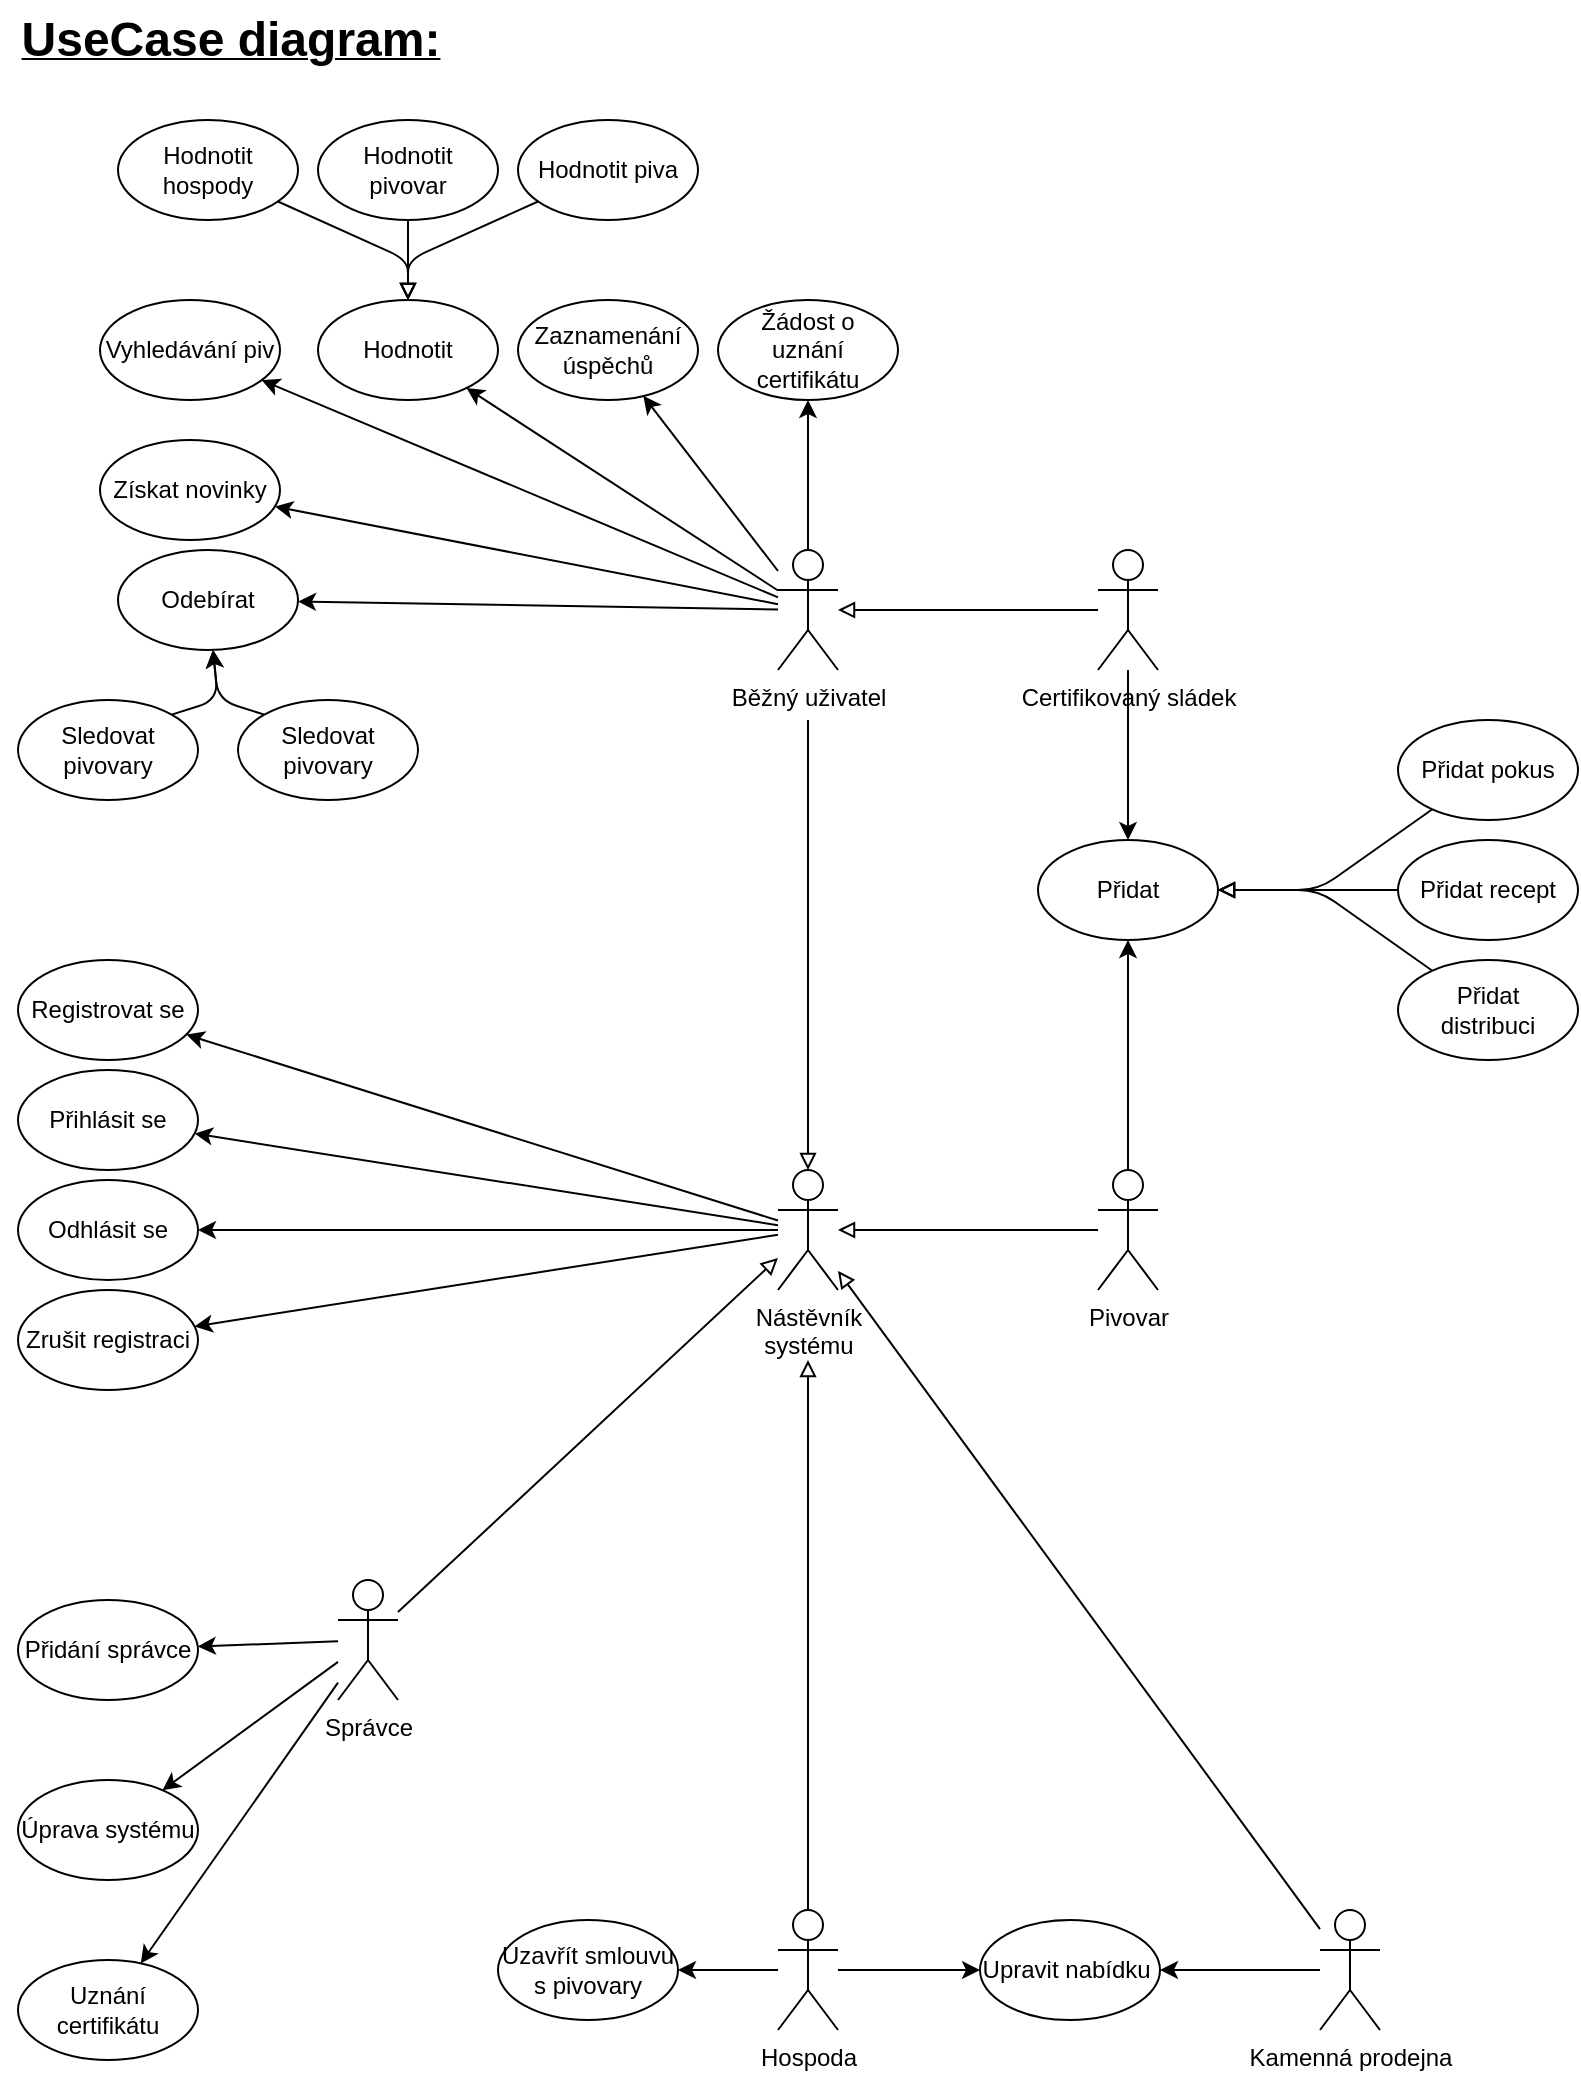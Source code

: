 <mxfile version="22.1.2" type="device">
  <diagram id="3fsTWa04-VPi2OxSYWGI" name="Page-1">
    <mxGraphModel dx="2573" dy="1003" grid="1" gridSize="10" guides="1" tooltips="1" connect="1" arrows="1" fold="1" page="1" pageScale="1" pageWidth="850" pageHeight="1100" math="0" shadow="0">
      <root>
        <mxCell id="0" />
        <mxCell id="1" parent="0" />
        <mxCell id="18" style="edgeStyle=none;html=1;" parent="1" source="2" target="59" edge="1">
          <mxGeometry relative="1" as="geometry" />
        </mxCell>
        <mxCell id="19" style="edgeStyle=none;html=1;" parent="1" source="2" target="5" edge="1">
          <mxGeometry relative="1" as="geometry" />
        </mxCell>
        <mxCell id="20" style="edgeStyle=none;html=1;" parent="1" source="2" target="6" edge="1">
          <mxGeometry relative="1" as="geometry" />
        </mxCell>
        <mxCell id="21" style="edgeStyle=none;html=1;" parent="1" source="2" target="7" edge="1">
          <mxGeometry relative="1" as="geometry" />
        </mxCell>
        <mxCell id="22" style="edgeStyle=none;html=1;" parent="1" source="2" target="8" edge="1">
          <mxGeometry relative="1" as="geometry" />
        </mxCell>
        <mxCell id="73" style="edgeStyle=none;html=1;" parent="1" source="2" target="72" edge="1">
          <mxGeometry relative="1" as="geometry" />
        </mxCell>
        <mxCell id="2" value="Běžný uživatel" style="shape=umlActor;verticalLabelPosition=bottom;verticalAlign=top;html=1;outlineConnect=0;" parent="1" vertex="1">
          <mxGeometry x="-431" y="295" width="30" height="60" as="geometry" />
        </mxCell>
        <mxCell id="62" style="edgeStyle=none;html=1;endArrow=block;endFill=0;" parent="1" source="3" target="59" edge="1">
          <mxGeometry relative="1" as="geometry">
            <Array as="points">
              <mxPoint x="-616" y="150" />
            </Array>
          </mxGeometry>
        </mxCell>
        <mxCell id="3" value="Hodnotit hospody" style="ellipse;whiteSpace=wrap;html=1;" parent="1" vertex="1">
          <mxGeometry x="-761" y="80" width="90" height="50" as="geometry" />
        </mxCell>
        <mxCell id="5" value="Vyhledávání piv" style="ellipse;whiteSpace=wrap;html=1;" parent="1" vertex="1">
          <mxGeometry x="-770" y="170" width="90" height="50" as="geometry" />
        </mxCell>
        <mxCell id="6" value="Zaznamenání úspěchů" style="ellipse;whiteSpace=wrap;html=1;" parent="1" vertex="1">
          <mxGeometry x="-561" y="170" width="90" height="50" as="geometry" />
        </mxCell>
        <mxCell id="7" value="Odebírat" style="ellipse;whiteSpace=wrap;html=1;" parent="1" vertex="1">
          <mxGeometry x="-761" y="295" width="90" height="50" as="geometry" />
        </mxCell>
        <mxCell id="8" value="Získat novinky" style="ellipse;whiteSpace=wrap;html=1;" parent="1" vertex="1">
          <mxGeometry x="-770" y="240" width="90" height="50" as="geometry" />
        </mxCell>
        <mxCell id="9" value="Přidat" style="ellipse;whiteSpace=wrap;html=1;" parent="1" vertex="1">
          <mxGeometry x="-301" y="440" width="90" height="50" as="geometry" />
        </mxCell>
        <mxCell id="65" style="edgeStyle=none;html=1;endArrow=block;endFill=0;" parent="1" source="11" target="9" edge="1">
          <mxGeometry relative="1" as="geometry">
            <Array as="points">
              <mxPoint x="-91" y="465" />
            </Array>
          </mxGeometry>
        </mxCell>
        <mxCell id="11" value="Přidat recept" style="ellipse;whiteSpace=wrap;html=1;" parent="1" vertex="1">
          <mxGeometry x="-121" y="440" width="90" height="50" as="geometry" />
        </mxCell>
        <mxCell id="87" style="edgeStyle=none;html=1;endArrow=block;endFill=0;" parent="1" source="12" target="9" edge="1">
          <mxGeometry relative="1" as="geometry">
            <Array as="points">
              <mxPoint x="-161" y="465" />
            </Array>
          </mxGeometry>
        </mxCell>
        <mxCell id="12" value="Přidat&lt;br&gt;distribuci" style="ellipse;whiteSpace=wrap;html=1;" parent="1" vertex="1">
          <mxGeometry x="-121" y="500" width="90" height="50" as="geometry" />
        </mxCell>
        <mxCell id="13" value="Uzavřít smlouvu s pivovary" style="ellipse;whiteSpace=wrap;html=1;" parent="1" vertex="1">
          <mxGeometry x="-571" y="980" width="90" height="50" as="geometry" />
        </mxCell>
        <mxCell id="23" style="edgeStyle=none;html=1;" parent="1" source="14" target="9" edge="1">
          <mxGeometry relative="1" as="geometry" />
        </mxCell>
        <mxCell id="28" style="edgeStyle=none;html=1;endArrow=block;endFill=0;" parent="1" source="14" target="2" edge="1">
          <mxGeometry relative="1" as="geometry" />
        </mxCell>
        <mxCell id="14" value="Certifikovaný sládek" style="shape=umlActor;verticalLabelPosition=bottom;verticalAlign=top;html=1;outlineConnect=0;" parent="1" vertex="1">
          <mxGeometry x="-271" y="295" width="30" height="60" as="geometry" />
        </mxCell>
        <mxCell id="25" style="edgeStyle=none;html=1;" parent="1" source="15" target="13" edge="1">
          <mxGeometry relative="1" as="geometry" />
        </mxCell>
        <mxCell id="93" style="edgeStyle=none;html=1;startArrow=none;startFill=0;endArrow=classic;endFill=1;" parent="1" source="15" target="91" edge="1">
          <mxGeometry relative="1" as="geometry" />
        </mxCell>
        <mxCell id="15" value="Hospoda" style="shape=umlActor;verticalLabelPosition=bottom;verticalAlign=top;html=1;outlineConnect=0;" parent="1" vertex="1">
          <mxGeometry x="-431" y="975" width="30" height="60" as="geometry" />
        </mxCell>
        <mxCell id="88" style="edgeStyle=none;html=1;endArrow=classic;endFill=1;" parent="1" source="16" target="9" edge="1">
          <mxGeometry relative="1" as="geometry" />
        </mxCell>
        <mxCell id="16" value="Pivovar" style="shape=umlActor;verticalLabelPosition=bottom;verticalAlign=top;html=1;outlineConnect=0;" parent="1" vertex="1">
          <mxGeometry x="-271" y="605" width="30" height="60" as="geometry" />
        </mxCell>
        <mxCell id="61" style="edgeStyle=none;html=1;endArrow=block;endFill=0;" parent="1" source="35" target="59" edge="1">
          <mxGeometry relative="1" as="geometry">
            <Array as="points">
              <mxPoint x="-616" y="150" />
            </Array>
          </mxGeometry>
        </mxCell>
        <mxCell id="35" value="Hodnotit piva" style="ellipse;whiteSpace=wrap;html=1;" parent="1" vertex="1">
          <mxGeometry x="-561" y="80" width="90" height="50" as="geometry" />
        </mxCell>
        <mxCell id="51" style="edgeStyle=none;html=1;" parent="1" source="40" target="50" edge="1">
          <mxGeometry relative="1" as="geometry" />
        </mxCell>
        <mxCell id="53" style="edgeStyle=none;html=1;" parent="1" source="40" target="52" edge="1">
          <mxGeometry relative="1" as="geometry" />
        </mxCell>
        <mxCell id="68" style="edgeStyle=none;html=1;endArrow=classic;endFill=1;" parent="1" source="40" target="67" edge="1">
          <mxGeometry relative="1" as="geometry" />
        </mxCell>
        <mxCell id="89" style="edgeStyle=none;html=1;endArrow=none;endFill=0;startArrow=block;startFill=0;" parent="1" source="40" target="90" edge="1">
          <mxGeometry relative="1" as="geometry">
            <mxPoint x="-320" y="980" as="targetPoint" />
          </mxGeometry>
        </mxCell>
        <mxCell id="Grtpyr-HxwBIv9_kDps3-94" style="rounded=0;orthogonalLoop=1;jettySize=auto;html=1;" edge="1" parent="1" source="40" target="Grtpyr-HxwBIv9_kDps3-93">
          <mxGeometry relative="1" as="geometry" />
        </mxCell>
        <mxCell id="40" value="Nástěvník&lt;br/&gt;systému" style="shape=umlActor;verticalLabelPosition=bottom;verticalAlign=top;html=1;" parent="1" vertex="1">
          <mxGeometry x="-431" y="605" width="30" height="60" as="geometry" />
        </mxCell>
        <mxCell id="42" style="edgeStyle=none;html=1;endArrow=block;endFill=0;" parent="1" target="40" edge="1">
          <mxGeometry relative="1" as="geometry">
            <mxPoint x="-416" y="380" as="sourcePoint" />
            <mxPoint x="-561" y="342.143" as="targetPoint" />
          </mxGeometry>
        </mxCell>
        <mxCell id="44" style="edgeStyle=none;html=1;endArrow=block;endFill=0;" parent="1" source="15" edge="1">
          <mxGeometry relative="1" as="geometry">
            <mxPoint x="-561" y="360" as="sourcePoint" />
            <mxPoint x="-416" y="700" as="targetPoint" />
          </mxGeometry>
        </mxCell>
        <mxCell id="46" style="edgeStyle=none;html=1;endArrow=block;endFill=0;" parent="1" source="16" target="40" edge="1">
          <mxGeometry relative="1" as="geometry">
            <mxPoint x="-551" y="370" as="sourcePoint" />
            <mxPoint x="-461" y="490" as="targetPoint" />
          </mxGeometry>
        </mxCell>
        <mxCell id="50" value="Registrovat se" style="ellipse;whiteSpace=wrap;html=1;" parent="1" vertex="1">
          <mxGeometry x="-811" y="500" width="90" height="50" as="geometry" />
        </mxCell>
        <mxCell id="52" value="Přihlásit se" style="ellipse;whiteSpace=wrap;html=1;" parent="1" vertex="1">
          <mxGeometry x="-811" y="555" width="90" height="50" as="geometry" />
        </mxCell>
        <mxCell id="57" style="edgeStyle=none;html=1;" parent="1" source="54" target="56" edge="1">
          <mxGeometry relative="1" as="geometry" />
        </mxCell>
        <mxCell id="69" style="edgeStyle=none;html=1;endArrow=classic;endFill=1;" parent="1" source="54" target="70" edge="1">
          <mxGeometry relative="1" as="geometry">
            <mxPoint x="-301" y="670.0" as="targetPoint" />
          </mxGeometry>
        </mxCell>
        <mxCell id="74" style="edgeStyle=none;html=1;endArrow=block;endFill=0;" parent="1" source="54" target="40" edge="1">
          <mxGeometry relative="1" as="geometry" />
        </mxCell>
        <mxCell id="75" style="edgeStyle=none;html=1;endArrow=classic;endFill=1;" parent="1" source="54" target="76" edge="1">
          <mxGeometry relative="1" as="geometry">
            <mxPoint x="-331.0" y="770" as="targetPoint" />
          </mxGeometry>
        </mxCell>
        <mxCell id="54" value="Správce" style="shape=umlActor;verticalLabelPosition=bottom;verticalAlign=top;html=1;outlineConnect=0;" parent="1" vertex="1">
          <mxGeometry x="-651" y="810" width="30" height="60" as="geometry" />
        </mxCell>
        <mxCell id="56" value="Uznání certifikátu" style="ellipse;whiteSpace=wrap;html=1;" parent="1" vertex="1">
          <mxGeometry x="-811" y="1000" width="90" height="50" as="geometry" />
        </mxCell>
        <mxCell id="59" value="Hodnotit" style="ellipse;whiteSpace=wrap;html=1;" parent="1" vertex="1">
          <mxGeometry x="-661" y="170" width="90" height="50" as="geometry" />
        </mxCell>
        <mxCell id="66" style="edgeStyle=none;html=1;endArrow=block;endFill=0;" parent="1" source="64" target="9" edge="1">
          <mxGeometry relative="1" as="geometry">
            <Array as="points">
              <mxPoint x="-161" y="465" />
            </Array>
          </mxGeometry>
        </mxCell>
        <mxCell id="64" value="Přidat pokus" style="ellipse;whiteSpace=wrap;html=1;" parent="1" vertex="1">
          <mxGeometry x="-121" y="380" width="90" height="50" as="geometry" />
        </mxCell>
        <mxCell id="67" value="Odhlásit se" style="ellipse;whiteSpace=wrap;html=1;" parent="1" vertex="1">
          <mxGeometry x="-811" y="610" width="90" height="50" as="geometry" />
        </mxCell>
        <mxCell id="70" value="Úprava systému" style="ellipse;whiteSpace=wrap;html=1;" parent="1" vertex="1">
          <mxGeometry x="-811" y="910" width="90" height="50" as="geometry" />
        </mxCell>
        <mxCell id="72" value="Žádost o&lt;br&gt;uznání certifikátu" style="ellipse;whiteSpace=wrap;html=1;" parent="1" vertex="1">
          <mxGeometry x="-461" y="170" width="90" height="50" as="geometry" />
        </mxCell>
        <mxCell id="76" value="Přidání správce" style="ellipse;whiteSpace=wrap;html=1;" parent="1" vertex="1">
          <mxGeometry x="-811" y="820" width="90" height="50" as="geometry" />
        </mxCell>
        <mxCell id="81" style="edgeStyle=none;html=1;exitX=0.5;exitY=1;exitDx=0;exitDy=0;endArrow=block;endFill=0;" parent="1" source="80" target="59" edge="1">
          <mxGeometry relative="1" as="geometry" />
        </mxCell>
        <mxCell id="80" value="Hodnotit&lt;br&gt;pivovar" style="ellipse;whiteSpace=wrap;html=1;" parent="1" vertex="1">
          <mxGeometry x="-661" y="80" width="90" height="50" as="geometry" />
        </mxCell>
        <mxCell id="82" value="&lt;b&gt;&lt;u&gt;&lt;font style=&quot;font-size: 24px;&quot;&gt;UseCase diagram:&lt;/font&gt;&lt;/u&gt;&lt;/b&gt;" style="text;html=1;align=center;verticalAlign=middle;resizable=0;points=[];autosize=1;strokeColor=none;fillColor=none;" parent="1" vertex="1">
          <mxGeometry x="-820" y="20" width="230" height="40" as="geometry" />
        </mxCell>
        <mxCell id="85" style="edgeStyle=none;html=1;exitX=0;exitY=0;exitDx=0;exitDy=0;" parent="1" source="83" target="7" edge="1">
          <mxGeometry relative="1" as="geometry">
            <Array as="points">
              <mxPoint x="-711" y="370" />
            </Array>
          </mxGeometry>
        </mxCell>
        <mxCell id="83" value="Sledovat pivovary" style="ellipse;whiteSpace=wrap;html=1;" parent="1" vertex="1">
          <mxGeometry x="-701" y="370" width="90" height="50" as="geometry" />
        </mxCell>
        <mxCell id="86" style="edgeStyle=none;html=1;exitX=1;exitY=0;exitDx=0;exitDy=0;" parent="1" source="84" target="7" edge="1">
          <mxGeometry relative="1" as="geometry">
            <Array as="points">
              <mxPoint x="-711" y="370" />
            </Array>
          </mxGeometry>
        </mxCell>
        <mxCell id="84" value="Sledovat pivovary" style="ellipse;whiteSpace=wrap;html=1;" parent="1" vertex="1">
          <mxGeometry x="-811" y="370" width="90" height="50" as="geometry" />
        </mxCell>
        <mxCell id="92" style="edgeStyle=none;html=1;startArrow=none;startFill=0;endArrow=classic;endFill=1;" parent="1" source="90" target="91" edge="1">
          <mxGeometry relative="1" as="geometry" />
        </mxCell>
        <mxCell id="90" value="Kamenná prodejna" style="shape=umlActor;verticalLabelPosition=bottom;verticalAlign=top;html=1;outlineConnect=0;" parent="1" vertex="1">
          <mxGeometry x="-160" y="975" width="30" height="60" as="geometry" />
        </mxCell>
        <mxCell id="91" value="Upravit nabídku&amp;nbsp;" style="ellipse;whiteSpace=wrap;html=1;" parent="1" vertex="1">
          <mxGeometry x="-330" y="980" width="90" height="50" as="geometry" />
        </mxCell>
        <mxCell id="Grtpyr-HxwBIv9_kDps3-93" value="Zrušit registraci" style="ellipse;whiteSpace=wrap;html=1;" vertex="1" parent="1">
          <mxGeometry x="-811" y="665" width="90" height="50" as="geometry" />
        </mxCell>
      </root>
    </mxGraphModel>
  </diagram>
</mxfile>
